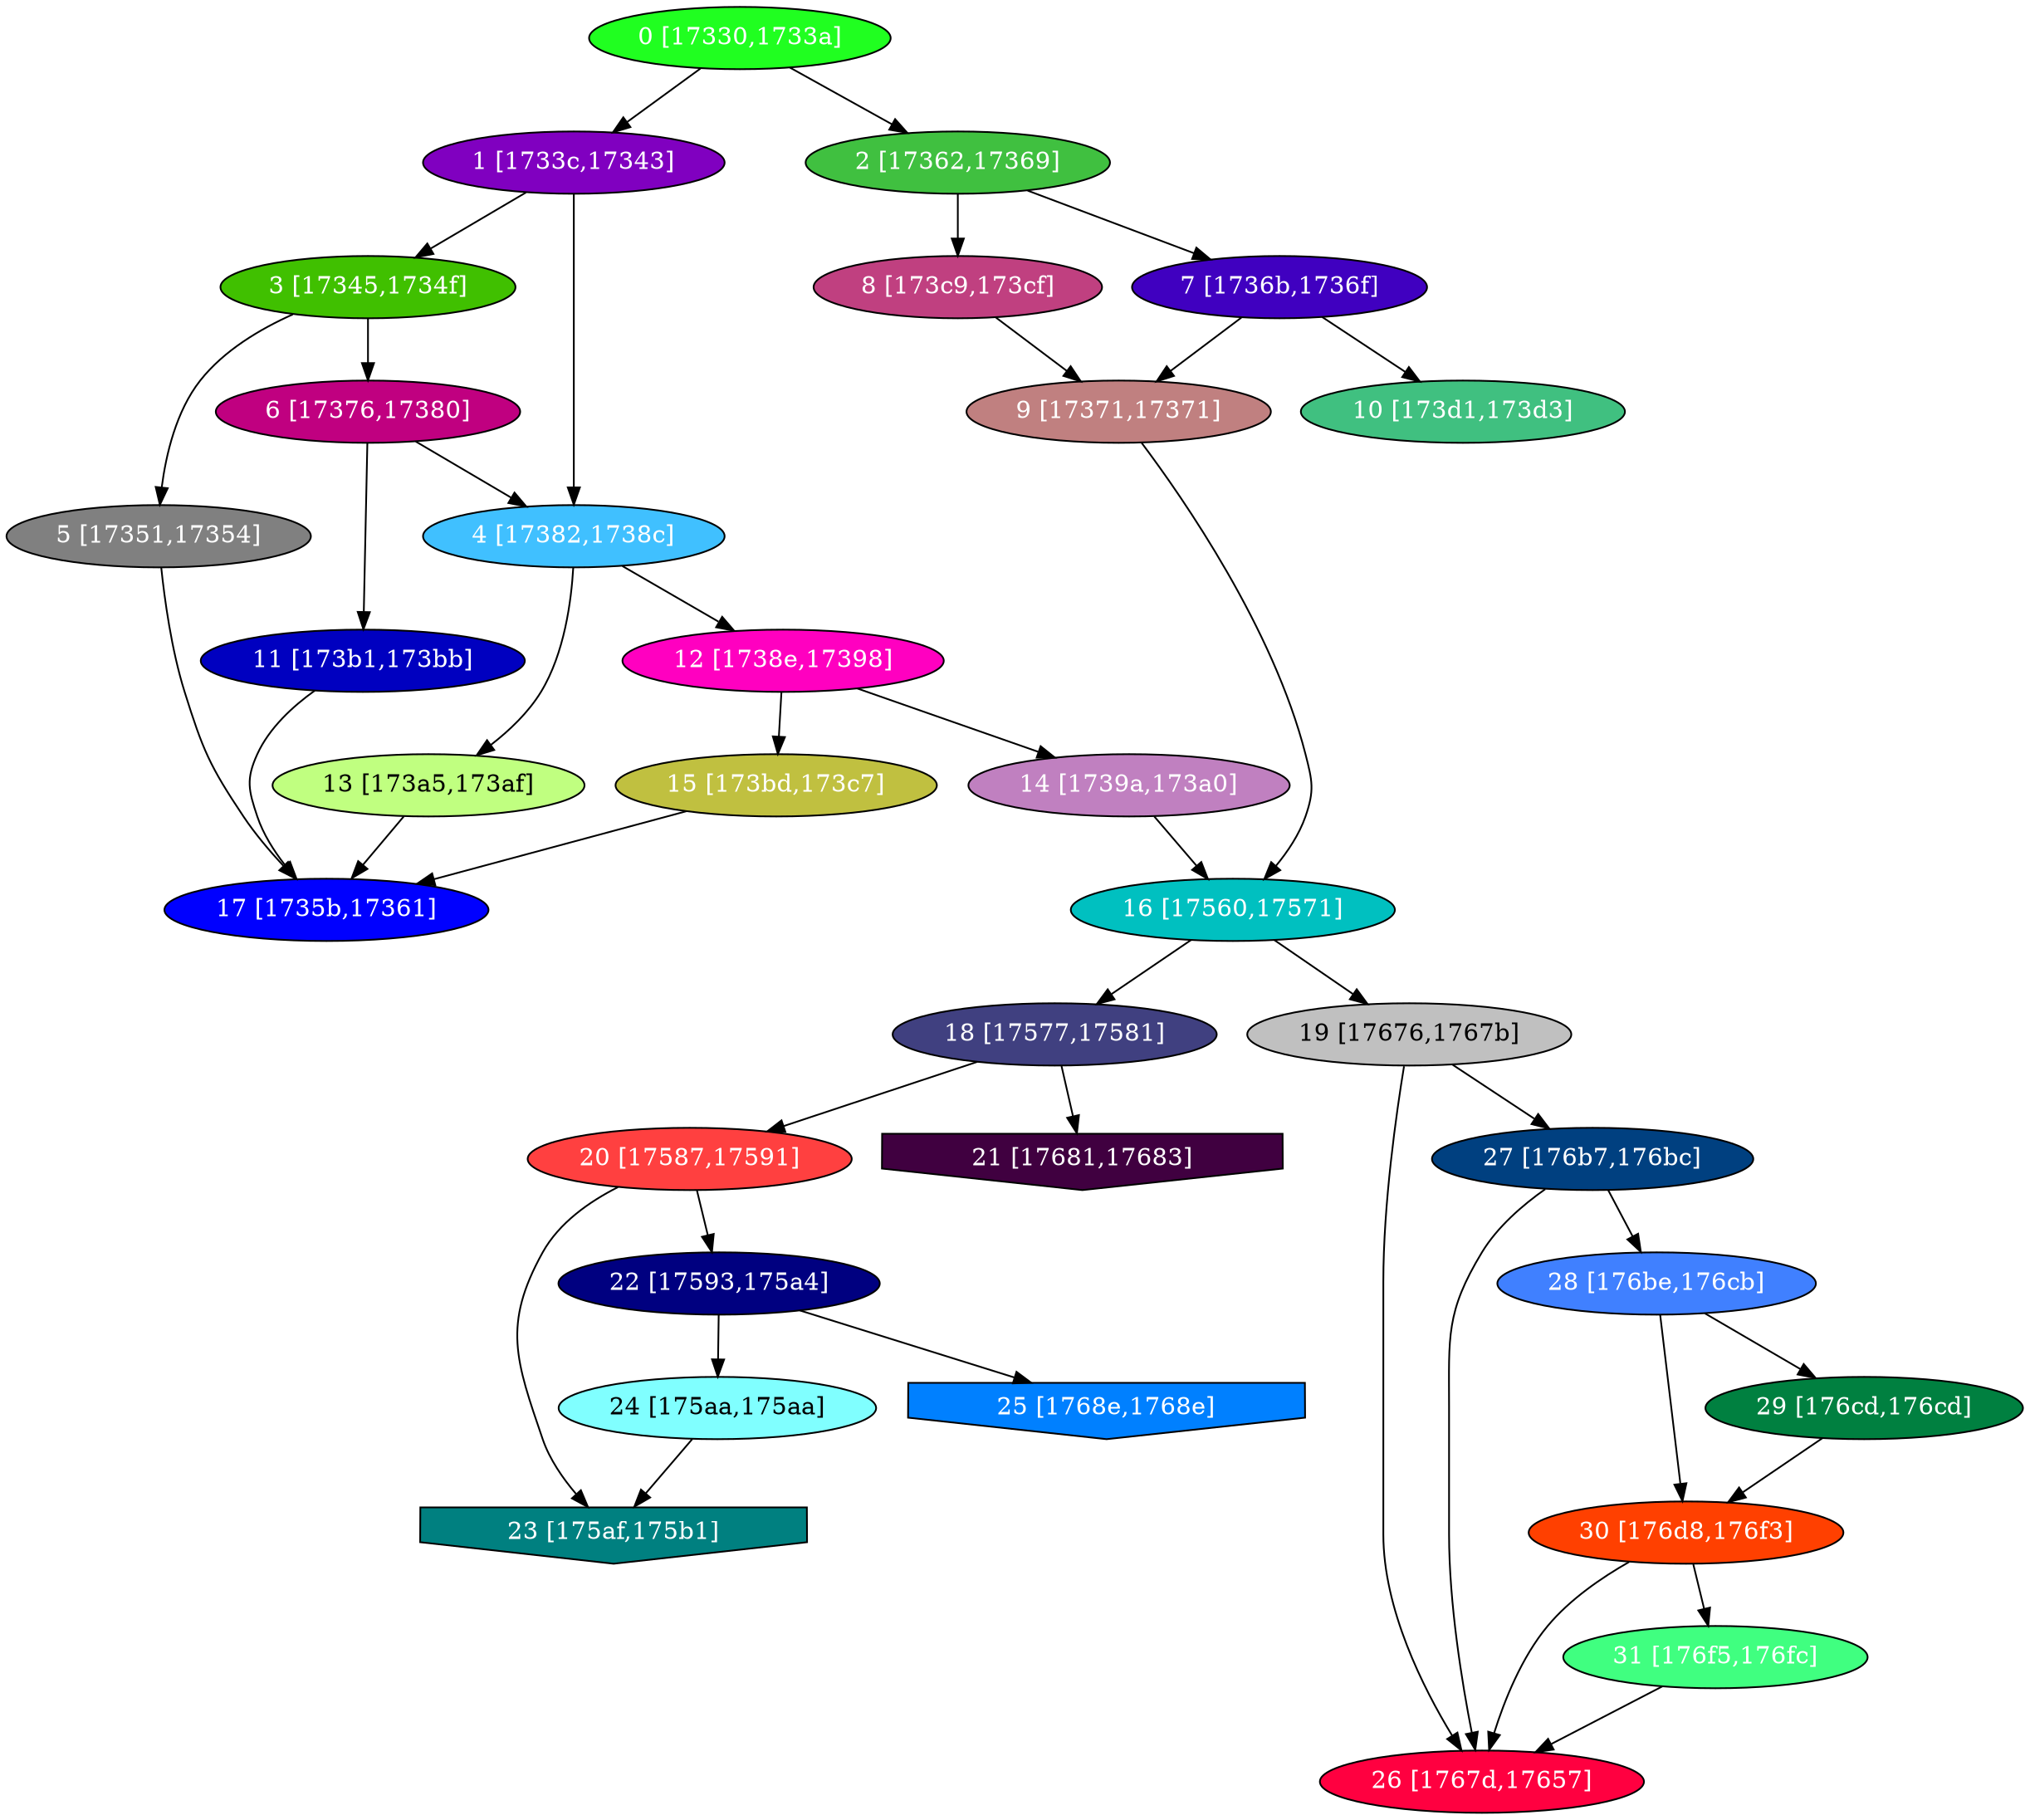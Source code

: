 diGraph libnss3{
	libnss3_0  [style=filled fillcolor="#20FF20" fontcolor="#ffffff" shape=oval label="0 [17330,1733a]"]
	libnss3_1  [style=filled fillcolor="#8000C0" fontcolor="#ffffff" shape=oval label="1 [1733c,17343]"]
	libnss3_2  [style=filled fillcolor="#40C040" fontcolor="#ffffff" shape=oval label="2 [17362,17369]"]
	libnss3_3  [style=filled fillcolor="#40C000" fontcolor="#ffffff" shape=oval label="3 [17345,1734f]"]
	libnss3_4  [style=filled fillcolor="#40C0FF" fontcolor="#ffffff" shape=oval label="4 [17382,1738c]"]
	libnss3_5  [style=filled fillcolor="#808080" fontcolor="#ffffff" shape=oval label="5 [17351,17354]"]
	libnss3_6  [style=filled fillcolor="#C00080" fontcolor="#ffffff" shape=oval label="6 [17376,17380]"]
	libnss3_7  [style=filled fillcolor="#4000C0" fontcolor="#ffffff" shape=oval label="7 [1736b,1736f]"]
	libnss3_8  [style=filled fillcolor="#C04080" fontcolor="#ffffff" shape=oval label="8 [173c9,173cf]"]
	libnss3_9  [style=filled fillcolor="#C08080" fontcolor="#ffffff" shape=oval label="9 [17371,17371]"]
	libnss3_a  [style=filled fillcolor="#40C080" fontcolor="#ffffff" shape=oval label="10 [173d1,173d3]"]
	libnss3_b  [style=filled fillcolor="#0000C0" fontcolor="#ffffff" shape=oval label="11 [173b1,173bb]"]
	libnss3_c  [style=filled fillcolor="#FF00C0" fontcolor="#ffffff" shape=oval label="12 [1738e,17398]"]
	libnss3_d  [style=filled fillcolor="#C0FF80" fontcolor="#000000" shape=oval label="13 [173a5,173af]"]
	libnss3_e  [style=filled fillcolor="#C080C0" fontcolor="#ffffff" shape=oval label="14 [1739a,173a0]"]
	libnss3_f  [style=filled fillcolor="#C0C040" fontcolor="#ffffff" shape=oval label="15 [173bd,173c7]"]
	libnss3_10  [style=filled fillcolor="#00C0C0" fontcolor="#ffffff" shape=oval label="16 [17560,17571]"]
	libnss3_11  [style=filled fillcolor="#0000FF" fontcolor="#ffffff" shape=oval label="17 [1735b,17361]"]
	libnss3_12  [style=filled fillcolor="#404080" fontcolor="#ffffff" shape=oval label="18 [17577,17581]"]
	libnss3_13  [style=filled fillcolor="#C0C0C0" fontcolor="#000000" shape=oval label="19 [17676,1767b]"]
	libnss3_14  [style=filled fillcolor="#FF4040" fontcolor="#ffffff" shape=oval label="20 [17587,17591]"]
	libnss3_15  [style=filled fillcolor="#400040" fontcolor="#ffffff" shape=invhouse label="21 [17681,17683]"]
	libnss3_16  [style=filled fillcolor="#000080" fontcolor="#ffffff" shape=oval label="22 [17593,175a4]"]
	libnss3_17  [style=filled fillcolor="#008080" fontcolor="#ffffff" shape=invhouse label="23 [175af,175b1]"]
	libnss3_18  [style=filled fillcolor="#80FFFF" fontcolor="#000000" shape=oval label="24 [175aa,175aa]"]
	libnss3_19  [style=filled fillcolor="#0080FF" fontcolor="#ffffff" shape=invhouse label="25 [1768e,1768e]"]
	libnss3_1a  [style=filled fillcolor="#FF0040" fontcolor="#ffffff" shape=oval label="26 [1767d,17657]"]
	libnss3_1b  [style=filled fillcolor="#004080" fontcolor="#ffffff" shape=oval label="27 [176b7,176bc]"]
	libnss3_1c  [style=filled fillcolor="#4080FF" fontcolor="#ffffff" shape=oval label="28 [176be,176cb]"]
	libnss3_1d  [style=filled fillcolor="#008040" fontcolor="#ffffff" shape=oval label="29 [176cd,176cd]"]
	libnss3_1e  [style=filled fillcolor="#FF4000" fontcolor="#ffffff" shape=oval label="30 [176d8,176f3]"]
	libnss3_1f  [style=filled fillcolor="#40FF80" fontcolor="#ffffff" shape=oval label="31 [176f5,176fc]"]

	libnss3_0 -> libnss3_1
	libnss3_0 -> libnss3_2
	libnss3_1 -> libnss3_3
	libnss3_1 -> libnss3_4
	libnss3_2 -> libnss3_7
	libnss3_2 -> libnss3_8
	libnss3_3 -> libnss3_5
	libnss3_3 -> libnss3_6
	libnss3_4 -> libnss3_c
	libnss3_4 -> libnss3_d
	libnss3_5 -> libnss3_11
	libnss3_6 -> libnss3_4
	libnss3_6 -> libnss3_b
	libnss3_7 -> libnss3_9
	libnss3_7 -> libnss3_a
	libnss3_8 -> libnss3_9
	libnss3_9 -> libnss3_10
	libnss3_b -> libnss3_11
	libnss3_c -> libnss3_e
	libnss3_c -> libnss3_f
	libnss3_d -> libnss3_11
	libnss3_e -> libnss3_10
	libnss3_f -> libnss3_11
	libnss3_10 -> libnss3_12
	libnss3_10 -> libnss3_13
	libnss3_12 -> libnss3_14
	libnss3_12 -> libnss3_15
	libnss3_13 -> libnss3_1a
	libnss3_13 -> libnss3_1b
	libnss3_14 -> libnss3_16
	libnss3_14 -> libnss3_17
	libnss3_16 -> libnss3_18
	libnss3_16 -> libnss3_19
	libnss3_18 -> libnss3_17
	libnss3_1b -> libnss3_1a
	libnss3_1b -> libnss3_1c
	libnss3_1c -> libnss3_1d
	libnss3_1c -> libnss3_1e
	libnss3_1d -> libnss3_1e
	libnss3_1e -> libnss3_1a
	libnss3_1e -> libnss3_1f
	libnss3_1f -> libnss3_1a
}